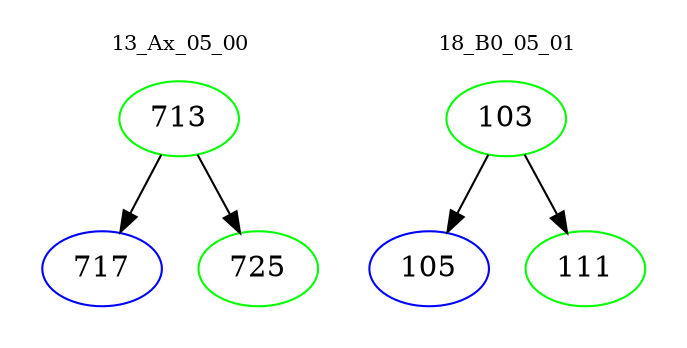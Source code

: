 digraph{
subgraph cluster_0 {
color = white
label = "13_Ax_05_00";
fontsize=10;
T0_713 [label="713", color="green"]
T0_713 -> T0_717 [color="black"]
T0_717 [label="717", color="blue"]
T0_713 -> T0_725 [color="black"]
T0_725 [label="725", color="green"]
}
subgraph cluster_1 {
color = white
label = "18_B0_05_01";
fontsize=10;
T1_103 [label="103", color="green"]
T1_103 -> T1_105 [color="black"]
T1_105 [label="105", color="blue"]
T1_103 -> T1_111 [color="black"]
T1_111 [label="111", color="green"]
}
}
